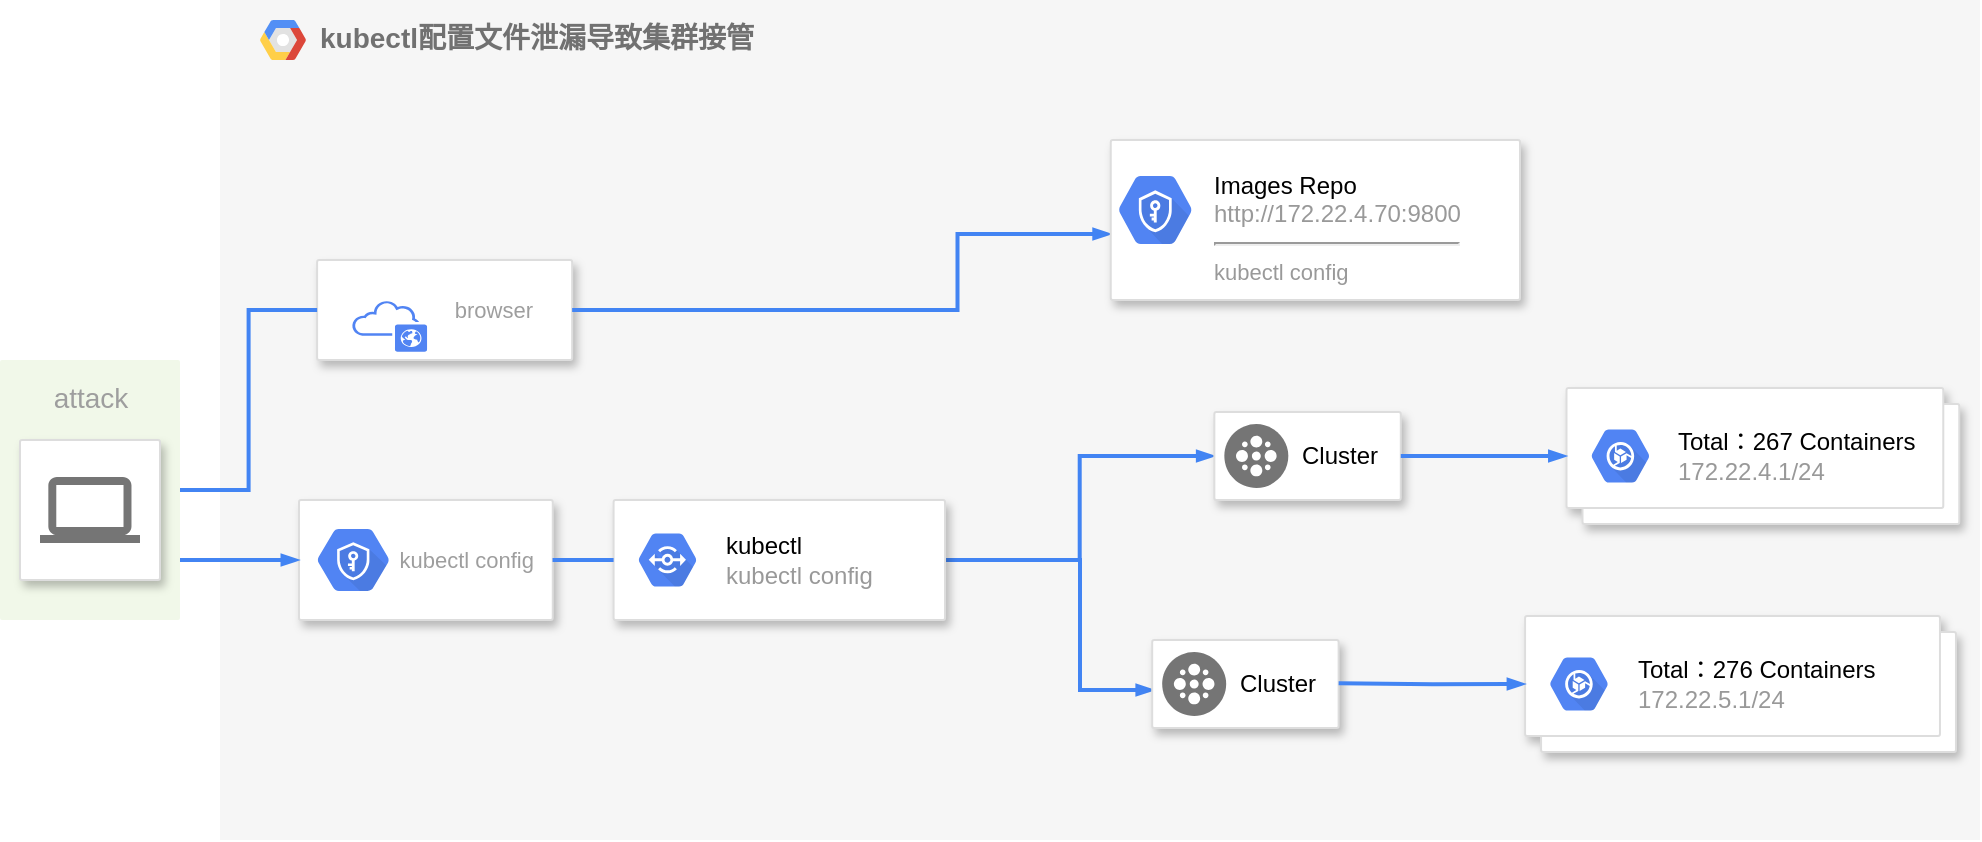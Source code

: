 <mxfile version="17.4.6" type="github">
  <diagram id="f106602c-feb2-e66a-4537-3a34d633f6aa" name="Page-1">
    <mxGraphModel dx="970" dy="600" grid="1" gridSize="10" guides="1" tooltips="1" connect="1" arrows="1" fold="1" page="1" pageScale="1" pageWidth="1169" pageHeight="827" background="none" math="0" shadow="0">
      <root>
        <mxCell id="0" />
        <mxCell id="1" parent="0" />
        <mxCell id="14" value="&lt;b&gt;kubectl配置文件泄漏导致集群接管&lt;/b&gt;" style="fillColor=#F6F6F6;strokeColor=none;shadow=0;gradientColor=none;fontSize=14;align=left;spacing=10;fontColor=#717171;9E9E9E;verticalAlign=top;spacingTop=-4;fontStyle=0;spacingLeft=40;html=1;" parent="1" vertex="1">
          <mxGeometry x="400" y="60" width="880" height="420" as="geometry" />
        </mxCell>
        <mxCell id="15" value="" style="shape=mxgraph.gcp2.google_cloud_platform;fillColor=#F6F6F6;strokeColor=none;shadow=0;gradientColor=none;" parent="14" vertex="1">
          <mxGeometry width="23" height="20" relative="1" as="geometry">
            <mxPoint x="20" y="10" as="offset" />
          </mxGeometry>
        </mxCell>
        <mxCell id="989" value="&lt;div style=&quot;text-align: justify&quot;&gt;&amp;nbsp; &amp;nbsp; &amp;nbsp; &amp;nbsp; &amp;nbsp; &amp;nbsp; &amp;nbsp; &amp;nbsp; kubectl config&amp;nbsp; &amp;nbsp;&lt;/div&gt;" style="strokeColor=#dddddd;fillColor=#ffffff;shadow=1;strokeWidth=1;rounded=1;absoluteArcSize=1;arcSize=2;fontSize=11;fontColor=#9E9E9E;align=center;html=1;" parent="14" vertex="1">
          <mxGeometry x="39.494" y="250" width="126.882" height="60" as="geometry" />
        </mxCell>
        <mxCell id="ju1EATg8W0zbXtzZDSce-1013" value="" style="sketch=0;html=1;fillColor=#5184F3;strokeColor=none;verticalAlign=top;labelPosition=center;verticalLabelPosition=bottom;align=center;spacingTop=-6;fontSize=11;fontStyle=1;fontColor=#999999;shape=mxgraph.gcp2.hexIcon;prIcon=key_management_service" parent="14" vertex="1">
          <mxGeometry x="39.494" y="257.28" width="54.378" height="45.44" as="geometry" />
        </mxCell>
        <mxCell id="ju1EATg8W0zbXtzZDSce-1016" value="&lt;div style=&quot;text-align: justify&quot;&gt;&amp;nbsp; &amp;nbsp; &amp;nbsp; &amp;nbsp; &amp;nbsp; &amp;nbsp; &amp;nbsp; &amp;nbsp; browser&lt;/div&gt;" style="strokeColor=#dddddd;fillColor=#ffffff;shadow=1;strokeWidth=1;rounded=1;absoluteArcSize=1;arcSize=2;fontSize=11;fontColor=#9E9E9E;align=center;html=1;" parent="14" vertex="1">
          <mxGeometry x="48.557" y="130" width="127.524" height="50" as="geometry" />
        </mxCell>
        <mxCell id="999" style="edgeStyle=orthogonalEdgeStyle;rounded=0;elbow=vertical;html=1;labelBackgroundColor=none;startFill=1;startSize=4;endArrow=blockThin;endFill=1;endSize=4;jettySize=auto;orthogonalLoop=1;strokeColor=#4284F3;strokeWidth=2;fontSize=12;fontColor=#000000;align=left;dashed=0;startArrow=none;exitX=1;exitY=0.5;exitDx=0;exitDy=0;" parent="14" source="ju1EATg8W0zbXtzZDSce-1016" target="991" edge="1">
          <mxGeometry relative="1" as="geometry">
            <Array as="points">
              <mxPoint x="368.734" y="155" />
              <mxPoint x="368.734" y="117" />
            </Array>
          </mxGeometry>
        </mxCell>
        <mxCell id="ju1EATg8W0zbXtzZDSce-1025" value="" style="sketch=0;pointerEvents=1;shadow=0;dashed=0;html=1;strokeColor=none;fillColor=#5184F3;labelPosition=center;verticalLabelPosition=bottom;outlineConnect=0;verticalAlign=top;align=center;shape=mxgraph.office.clouds.public_cloud;fontSize=14;" parent="14" vertex="1">
          <mxGeometry x="65.896" y="150.19" width="37.681" height="25.71" as="geometry" />
        </mxCell>
        <mxCell id="1000" style="edgeStyle=orthogonalEdgeStyle;rounded=0;elbow=vertical;html=1;labelBackgroundColor=none;startFill=1;startSize=4;endArrow=blockThin;endFill=1;endSize=4;jettySize=auto;orthogonalLoop=1;strokeColor=#4284F3;strokeWidth=2;fontSize=12;fontColor=#000000;align=left;dashed=0;startArrow=none;entryX=0;entryY=0.5;entryDx=0;entryDy=0;" parent="14" source="IA64TcMx1u5MFaIMMDU9-1004" target="IA64TcMx1u5MFaIMMDU9-1007" edge="1">
          <mxGeometry relative="1" as="geometry">
            <mxPoint x="466.925" y="245" as="targetPoint" />
          </mxGeometry>
        </mxCell>
        <mxCell id="1001" style="edgeStyle=orthogonalEdgeStyle;rounded=0;elbow=vertical;html=1;labelBackgroundColor=none;startFill=1;startSize=4;endArrow=blockThin;endFill=1;endSize=4;jettySize=auto;orthogonalLoop=1;strokeColor=#4284F3;strokeWidth=2;fontSize=12;fontColor=#000000;align=left;dashed=0;" parent="14" source="989" edge="1">
          <mxGeometry relative="1" as="geometry">
            <mxPoint x="466.925" y="345" as="targetPoint" />
            <Array as="points">
              <mxPoint x="430" y="280" />
              <mxPoint x="430" y="345" />
            </Array>
          </mxGeometry>
        </mxCell>
        <mxCell id="991" value="" style="strokeColor=#dddddd;fillColor=#ffffff;shadow=1;strokeWidth=1;rounded=1;absoluteArcSize=1;arcSize=2;fontSize=11;fontColor=#9E9E9E;align=center;html=1;" parent="14" vertex="1">
          <mxGeometry x="445.38" y="70" width="204.62" height="80" as="geometry" />
        </mxCell>
        <mxCell id="992" value="&lt;font color=&quot;#000000&quot;&gt;Images Repo&lt;/font&gt;&lt;br&gt;http://172.22.4.70:9800&lt;hr&gt;&lt;font style=&quot;font-size: 11px&quot;&gt;kubectl config&lt;/font&gt;" style="dashed=0;connectable=0;html=1;fillColor=#5184F3;strokeColor=none;shape=mxgraph.gcp2.hexIcon;prIcon=app_engine;part=1;labelPosition=right;verticalLabelPosition=middle;align=left;verticalAlign=top;spacingLeft=5;fontColor=#999999;fontSize=12;spacingTop=-8;" parent="991" vertex="1">
          <mxGeometry width="40" height="40" relative="1" as="geometry">
            <mxPoint x="5" y="17" as="offset" />
          </mxGeometry>
        </mxCell>
        <mxCell id="IA64TcMx1u5MFaIMMDU9-1003" value="" style="sketch=0;html=1;fillColor=#5184F3;strokeColor=none;verticalAlign=top;labelPosition=center;verticalLabelPosition=bottom;align=center;spacingTop=-6;fontSize=11;fontStyle=1;fontColor=#999999;shape=mxgraph.gcp2.hexIcon;prIcon=key_management_service" vertex="1" parent="991">
          <mxGeometry x="-5.38" y="10" width="55.38" height="50" as="geometry" />
        </mxCell>
        <mxCell id="IA64TcMx1u5MFaIMMDU9-1004" value="" style="strokeColor=#dddddd;shadow=1;strokeWidth=1;rounded=1;absoluteArcSize=1;arcSize=2;fontSize=14;fillColor=#FFFFFF;gradientColor=none;" vertex="1" parent="14">
          <mxGeometry x="196.796" y="250" width="165.723" height="60" as="geometry" />
        </mxCell>
        <mxCell id="IA64TcMx1u5MFaIMMDU9-1005" value="&lt;font color=&quot;#000000&quot;&gt;kubectl&lt;/font&gt;&lt;br&gt;kubectl config" style="sketch=0;dashed=0;connectable=0;html=1;fillColor=#5184F3;strokeColor=none;shape=mxgraph.gcp2.hexIcon;prIcon=developer_portal;part=1;labelPosition=right;verticalLabelPosition=middle;align=left;verticalAlign=middle;spacingLeft=5;fontColor=#999999;fontSize=12;" vertex="1" parent="IA64TcMx1u5MFaIMMDU9-1004">
          <mxGeometry y="0.5" width="44" height="39" relative="1" as="geometry">
            <mxPoint x="5" y="-19.5" as="offset" />
          </mxGeometry>
        </mxCell>
        <mxCell id="IA64TcMx1u5MFaIMMDU9-1006" value="" style="edgeStyle=orthogonalEdgeStyle;rounded=0;elbow=vertical;html=1;labelBackgroundColor=none;startFill=1;startSize=4;endArrow=none;endFill=1;endSize=4;jettySize=auto;orthogonalLoop=1;strokeColor=#4284F3;strokeWidth=2;fontSize=12;fontColor=#000000;align=left;dashed=0;" edge="1" parent="14" source="989" target="IA64TcMx1u5MFaIMMDU9-1004">
          <mxGeometry relative="1" as="geometry">
            <mxPoint x="591.041" y="340.027" as="sourcePoint" />
            <mxPoint x="891.59" y="305.0" as="targetPoint" />
          </mxGeometry>
        </mxCell>
        <mxCell id="IA64TcMx1u5MFaIMMDU9-1007" value="" style="strokeColor=#dddddd;shadow=1;strokeWidth=1;rounded=1;absoluteArcSize=1;arcSize=2;fontSize=14;fillColor=#FFFFFF;gradientColor=none;" vertex="1" parent="14">
          <mxGeometry x="497.169" y="206" width="93.219" height="44" as="geometry" />
        </mxCell>
        <mxCell id="IA64TcMx1u5MFaIMMDU9-1008" value="Cluster" style="sketch=0;dashed=0;connectable=0;html=1;fillColor=#757575;strokeColor=none;shape=mxgraph.gcp2.cluster;part=1;labelPosition=right;verticalLabelPosition=middle;align=left;verticalAlign=middle;spacingLeft=5;fontSize=12;" vertex="1" parent="IA64TcMx1u5MFaIMMDU9-1007">
          <mxGeometry y="0.5" width="32" height="32" relative="1" as="geometry">
            <mxPoint x="5" y="-16" as="offset" />
          </mxGeometry>
        </mxCell>
        <mxCell id="IA64TcMx1u5MFaIMMDU9-1009" value="" style="shape=mxgraph.gcp2.doubleRect;strokeColor=#dddddd;shadow=1;strokeWidth=1;fontSize=14;fillColor=#FFFFFF;gradientColor=none;" vertex="1" parent="14">
          <mxGeometry x="673.252" y="194" width="196.395" height="68" as="geometry" />
        </mxCell>
        <mxCell id="IA64TcMx1u5MFaIMMDU9-1010" value="&lt;font color=&quot;#000000&quot;&gt;Total：267 Containers&lt;/font&gt;&lt;br&gt;172.22.4.1/24" style="sketch=0;dashed=0;connectable=0;html=1;fillColor=#5184F3;strokeColor=none;shape=mxgraph.gcp2.hexIcon;prIcon=container_optimized_os;part=1;labelPosition=right;verticalLabelPosition=middle;align=left;verticalAlign=middle;spacingLeft=5;fontColor=#999999;fontSize=12;" vertex="1" parent="IA64TcMx1u5MFaIMMDU9-1009">
          <mxGeometry y="0.5" width="44" height="39" relative="1" as="geometry">
            <mxPoint x="5" y="-19.5" as="offset" />
          </mxGeometry>
        </mxCell>
        <mxCell id="IA64TcMx1u5MFaIMMDU9-1011" style="edgeStyle=orthogonalEdgeStyle;rounded=0;elbow=vertical;html=1;labelBackgroundColor=none;startFill=1;startSize=4;endArrow=blockThin;endFill=1;endSize=4;jettySize=auto;orthogonalLoop=1;strokeColor=#4284F3;strokeWidth=2;fontSize=12;fontColor=#000000;align=left;dashed=0;startArrow=none;exitX=1;exitY=0.5;exitDx=0;exitDy=0;entryX=0;entryY=0.5;entryDx=0;entryDy=0;" edge="1" parent="14" source="IA64TcMx1u5MFaIMMDU9-1007" target="IA64TcMx1u5MFaIMMDU9-1009">
          <mxGeometry relative="1" as="geometry">
            <mxPoint x="599.079" y="226.037" as="sourcePoint" />
            <mxPoint x="671.582" y="224" as="targetPoint" />
            <Array as="points" />
          </mxGeometry>
        </mxCell>
        <mxCell id="IA64TcMx1u5MFaIMMDU9-1012" value="" style="strokeColor=#dddddd;shadow=1;strokeWidth=1;rounded=1;absoluteArcSize=1;arcSize=2;fontSize=14;fillColor=#FFFFFF;gradientColor=none;" vertex="1" parent="14">
          <mxGeometry x="466.096" y="320" width="93.219" height="44" as="geometry" />
        </mxCell>
        <mxCell id="IA64TcMx1u5MFaIMMDU9-1013" value="Cluster" style="sketch=0;dashed=0;connectable=0;html=1;fillColor=#757575;strokeColor=none;shape=mxgraph.gcp2.cluster;part=1;labelPosition=right;verticalLabelPosition=middle;align=left;verticalAlign=middle;spacingLeft=5;fontSize=12;" vertex="1" parent="IA64TcMx1u5MFaIMMDU9-1012">
          <mxGeometry y="0.5" width="32" height="32" relative="1" as="geometry">
            <mxPoint x="5" y="-16" as="offset" />
          </mxGeometry>
        </mxCell>
        <mxCell id="IA64TcMx1u5MFaIMMDU9-1014" value="" style="shape=mxgraph.gcp2.doubleRect;strokeColor=#dddddd;shadow=1;strokeWidth=1;fontSize=14;fillColor=#FFFFFF;gradientColor=none;" vertex="1" parent="14">
          <mxGeometry x="652.535" y="308" width="215.44" height="68" as="geometry" />
        </mxCell>
        <mxCell id="IA64TcMx1u5MFaIMMDU9-1015" value="&lt;font color=&quot;#000000&quot;&gt;Total：276 Containers&lt;/font&gt;&lt;br&gt;172.22.5.1/24" style="sketch=0;dashed=0;connectable=0;html=1;fillColor=#5184F3;strokeColor=none;shape=mxgraph.gcp2.hexIcon;prIcon=container_optimized_os;part=1;labelPosition=right;verticalLabelPosition=middle;align=left;verticalAlign=middle;spacingLeft=5;fontColor=#999999;fontSize=12;" vertex="1" parent="IA64TcMx1u5MFaIMMDU9-1014">
          <mxGeometry y="0.5" width="44" height="39" relative="1" as="geometry">
            <mxPoint x="5" y="-19.5" as="offset" />
          </mxGeometry>
        </mxCell>
        <mxCell id="IA64TcMx1u5MFaIMMDU9-1016" style="edgeStyle=orthogonalEdgeStyle;rounded=0;elbow=vertical;html=1;labelBackgroundColor=none;startFill=1;startSize=4;endArrow=blockThin;endFill=1;endSize=4;jettySize=auto;orthogonalLoop=1;strokeColor=#4284F3;strokeWidth=2;fontSize=12;fontColor=#000000;align=left;dashed=0;startArrow=none;exitX=1;exitY=0.5;exitDx=0;exitDy=0;entryX=0;entryY=0.5;entryDx=0;entryDy=0;" edge="1" parent="14" target="IA64TcMx1u5MFaIMMDU9-1014">
          <mxGeometry relative="1" as="geometry">
            <mxPoint x="559.315" y="341.63" as="sourcePoint" />
            <mxPoint x="642.177" y="341.63" as="targetPoint" />
            <Array as="points" />
          </mxGeometry>
        </mxCell>
        <mxCell id="997" value="&lt;font style=&quot;font-size: 14px&quot;&gt;attack&lt;/font&gt;" style="rounded=1;absoluteArcSize=1;arcSize=2;html=1;strokeColor=none;gradientColor=none;shadow=0;dashed=0;fontSize=12;fontColor=#9E9E9E;align=center;verticalAlign=top;spacing=10;spacingTop=-4;fillColor=#F1F8E9;" parent="1" vertex="1">
          <mxGeometry x="290" y="240" width="90" height="130" as="geometry" />
        </mxCell>
        <mxCell id="998" style="edgeStyle=elbowEdgeStyle;rounded=0;elbow=vertical;html=1;labelBackgroundColor=none;startFill=1;startSize=4;endArrow=blockThin;endFill=1;endSize=4;jettySize=auto;orthogonalLoop=1;strokeColor=#4284F3;strokeWidth=2;fontSize=12;fontColor=#000000;align=left;dashed=0;" parent="1" source="997" target="989" edge="1">
          <mxGeometry relative="1" as="geometry" />
        </mxCell>
        <mxCell id="987" value="" style="strokeColor=#dddddd;fillColor=#ffffff;shadow=1;strokeWidth=1;rounded=1;absoluteArcSize=1;arcSize=2;labelPosition=center;verticalLabelPosition=middle;align=center;verticalAlign=bottom;spacingLeft=0;fontColor=#999999;fontSize=12;whiteSpace=wrap;spacingBottom=2;html=1;" parent="1" vertex="1">
          <mxGeometry x="300" y="280" width="70" height="70" as="geometry" />
        </mxCell>
        <mxCell id="988" value="" style="dashed=0;connectable=0;html=1;fillColor=#757575;strokeColor=none;shape=mxgraph.gcp2.laptop;part=1;" parent="987" vertex="1">
          <mxGeometry x="0.5" width="50" height="33" relative="1" as="geometry">
            <mxPoint x="-25" y="18.5" as="offset" />
          </mxGeometry>
        </mxCell>
        <mxCell id="ju1EATg8W0zbXtzZDSce-1017" value="" style="edgeStyle=orthogonalEdgeStyle;rounded=0;elbow=vertical;html=1;labelBackgroundColor=none;startFill=1;startSize=4;endArrow=none;endFill=1;endSize=4;jettySize=auto;orthogonalLoop=1;strokeColor=#4284F3;strokeWidth=2;fontSize=12;fontColor=#000000;align=left;dashed=0;" parent="1" source="997" target="ju1EATg8W0zbXtzZDSce-1016" edge="1">
          <mxGeometry relative="1" as="geometry">
            <mxPoint x="400" y="255.04" as="sourcePoint" />
            <mxPoint x="630" y="175.04" as="targetPoint" />
          </mxGeometry>
        </mxCell>
      </root>
    </mxGraphModel>
  </diagram>
</mxfile>
